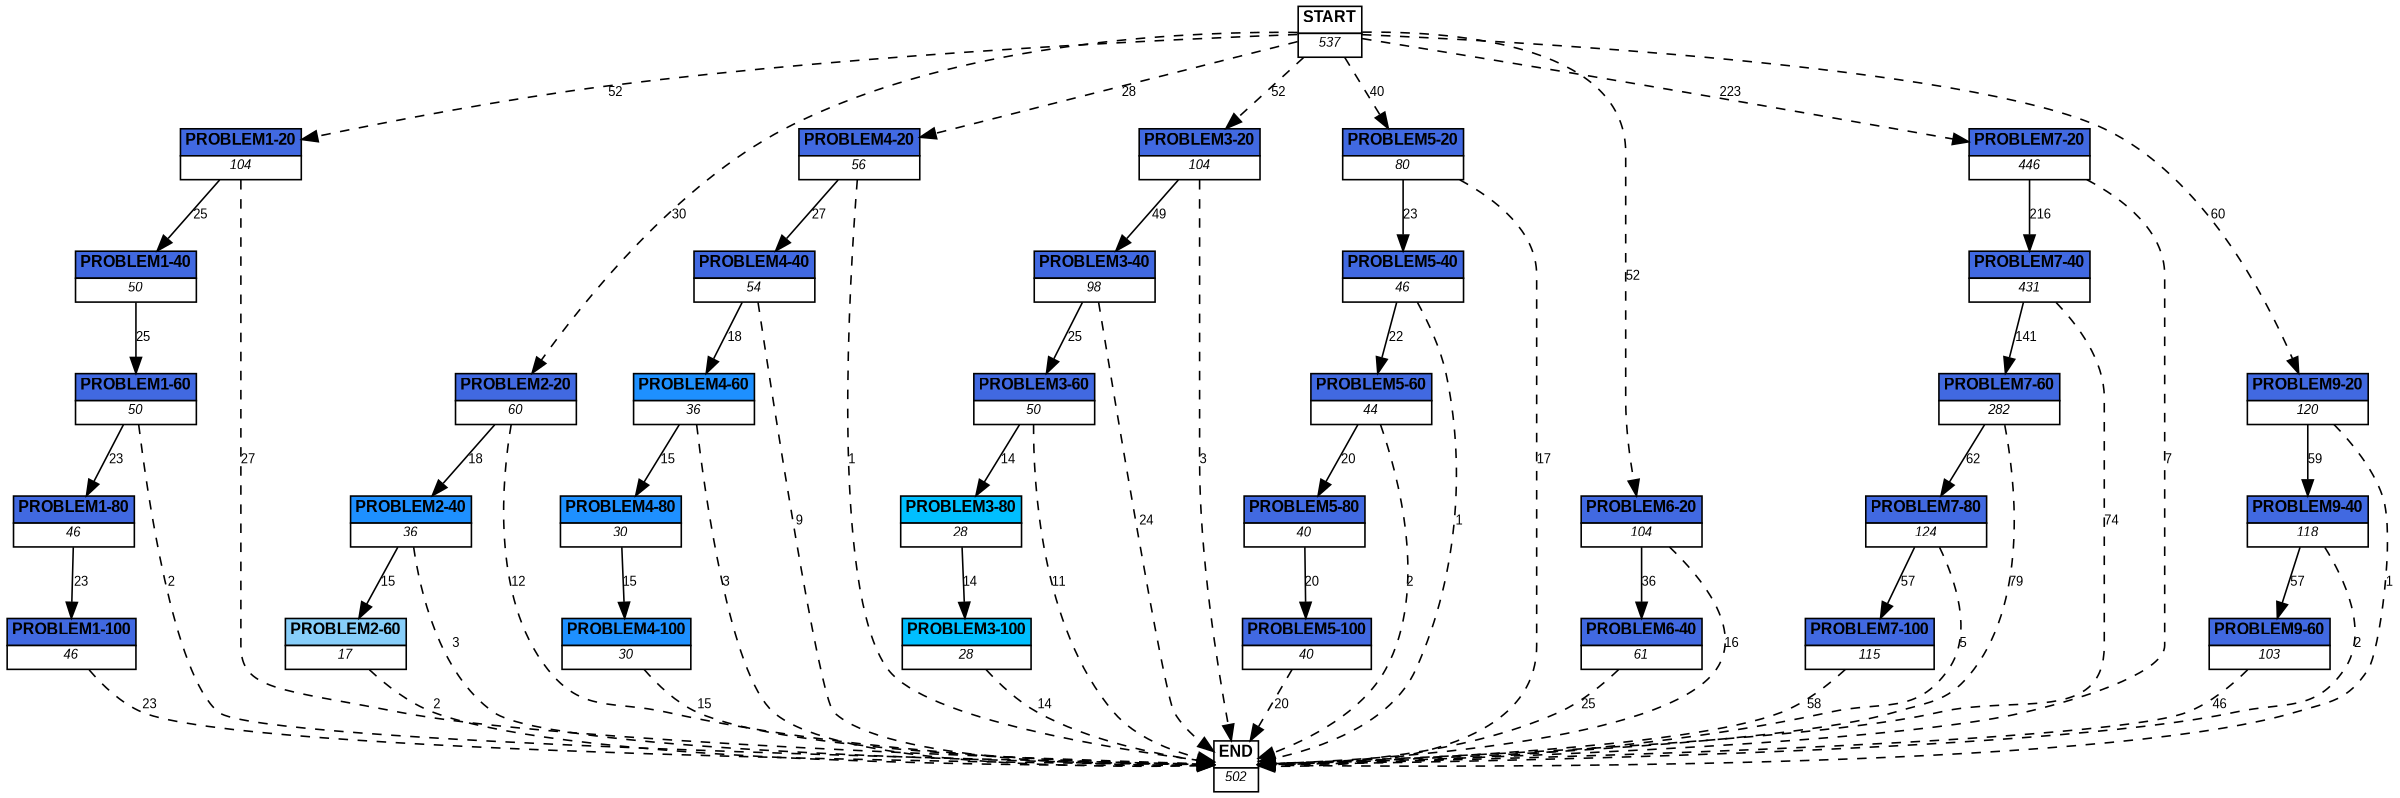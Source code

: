 digraph graphname {
	dpi = 150
	size="16,11!";
	margin = 0;
"PROBLEM1-20" [shape=plain, label=<<table border="0" cellborder="1" cellspacing="0"><tr><td bgcolor="royalblue"><FONT face="Arial" POINT-SIZE="10"><b>PROBLEM1-20</b></FONT></td></tr><tr><td bgcolor="white"><FONT face="Arial" POINT-SIZE="8"><i>104</i></FONT></td></tr></table>>]
"PROBLEM2-20" [shape=plain, label=<<table border="0" cellborder="1" cellspacing="0"><tr><td bgcolor="royalblue"><FONT face="Arial" POINT-SIZE="10"><b>PROBLEM2-20</b></FONT></td></tr><tr><td bgcolor="white"><FONT face="Arial" POINT-SIZE="8"><i>60</i></FONT></td></tr></table>>]
"PROBLEM4-20" [shape=plain, label=<<table border="0" cellborder="1" cellspacing="0"><tr><td bgcolor="royalblue"><FONT face="Arial" POINT-SIZE="10"><b>PROBLEM4-20</b></FONT></td></tr><tr><td bgcolor="white"><FONT face="Arial" POINT-SIZE="8"><i>56</i></FONT></td></tr></table>>]
"PROBLEM4-40" [shape=plain, label=<<table border="0" cellborder="1" cellspacing="0"><tr><td bgcolor="royalblue"><FONT face="Arial" POINT-SIZE="10"><b>PROBLEM4-40</b></FONT></td></tr><tr><td bgcolor="white"><FONT face="Arial" POINT-SIZE="8"><i>54</i></FONT></td></tr></table>>]
"PROBLEM4-60" [shape=plain, label=<<table border="0" cellborder="1" cellspacing="0"><tr><td bgcolor="dodgerblue"><FONT face="Arial" POINT-SIZE="10"><b>PROBLEM4-60</b></FONT></td></tr><tr><td bgcolor="white"><FONT face="Arial" POINT-SIZE="8"><i>36</i></FONT></td></tr></table>>]
"PROBLEM4-80" [shape=plain, label=<<table border="0" cellborder="1" cellspacing="0"><tr><td bgcolor="dodgerblue"><FONT face="Arial" POINT-SIZE="10"><b>PROBLEM4-80</b></FONT></td></tr><tr><td bgcolor="white"><FONT face="Arial" POINT-SIZE="8"><i>30</i></FONT></td></tr></table>>]
"PROBLEM4-100" [shape=plain, label=<<table border="0" cellborder="1" cellspacing="0"><tr><td bgcolor="dodgerblue"><FONT face="Arial" POINT-SIZE="10"><b>PROBLEM4-100</b></FONT></td></tr><tr><td bgcolor="white"><FONT face="Arial" POINT-SIZE="8"><i>30</i></FONT></td></tr></table>>]
"PROBLEM1-40" [shape=plain, label=<<table border="0" cellborder="1" cellspacing="0"><tr><td bgcolor="royalblue"><FONT face="Arial" POINT-SIZE="10"><b>PROBLEM1-40</b></FONT></td></tr><tr><td bgcolor="white"><FONT face="Arial" POINT-SIZE="8"><i>50</i></FONT></td></tr></table>>]
"PROBLEM1-60" [shape=plain, label=<<table border="0" cellborder="1" cellspacing="0"><tr><td bgcolor="royalblue"><FONT face="Arial" POINT-SIZE="10"><b>PROBLEM1-60</b></FONT></td></tr><tr><td bgcolor="white"><FONT face="Arial" POINT-SIZE="8"><i>50</i></FONT></td></tr></table>>]
"PROBLEM1-80" [shape=plain, label=<<table border="0" cellborder="1" cellspacing="0"><tr><td bgcolor="royalblue"><FONT face="Arial" POINT-SIZE="10"><b>PROBLEM1-80</b></FONT></td></tr><tr><td bgcolor="white"><FONT face="Arial" POINT-SIZE="8"><i>46</i></FONT></td></tr></table>>]
"PROBLEM1-100" [shape=plain, label=<<table border="0" cellborder="1" cellspacing="0"><tr><td bgcolor="royalblue"><FONT face="Arial" POINT-SIZE="10"><b>PROBLEM1-100</b></FONT></td></tr><tr><td bgcolor="white"><FONT face="Arial" POINT-SIZE="8"><i>46</i></FONT></td></tr></table>>]
"PROBLEM2-40" [shape=plain, label=<<table border="0" cellborder="1" cellspacing="0"><tr><td bgcolor="dodgerblue"><FONT face="Arial" POINT-SIZE="10"><b>PROBLEM2-40</b></FONT></td></tr><tr><td bgcolor="white"><FONT face="Arial" POINT-SIZE="8"><i>36</i></FONT></td></tr></table>>]
"PROBLEM2-60" [shape=plain, label=<<table border="0" cellborder="1" cellspacing="0"><tr><td bgcolor="lightskyblue"><FONT face="Arial" POINT-SIZE="10"><b>PROBLEM2-60</b></FONT></td></tr><tr><td bgcolor="white"><FONT face="Arial" POINT-SIZE="8"><i>17</i></FONT></td></tr></table>>]
"PROBLEM3-20" [shape=plain, label=<<table border="0" cellborder="1" cellspacing="0"><tr><td bgcolor="royalblue"><FONT face="Arial" POINT-SIZE="10"><b>PROBLEM3-20</b></FONT></td></tr><tr><td bgcolor="white"><FONT face="Arial" POINT-SIZE="8"><i>104</i></FONT></td></tr></table>>]
"PROBLEM3-40" [shape=plain, label=<<table border="0" cellborder="1" cellspacing="0"><tr><td bgcolor="royalblue"><FONT face="Arial" POINT-SIZE="10"><b>PROBLEM3-40</b></FONT></td></tr><tr><td bgcolor="white"><FONT face="Arial" POINT-SIZE="8"><i>98</i></FONT></td></tr></table>>]
"PROBLEM3-60" [shape=plain, label=<<table border="0" cellborder="1" cellspacing="0"><tr><td bgcolor="royalblue"><FONT face="Arial" POINT-SIZE="10"><b>PROBLEM3-60</b></FONT></td></tr><tr><td bgcolor="white"><FONT face="Arial" POINT-SIZE="8"><i>50</i></FONT></td></tr></table>>]
"PROBLEM3-80" [shape=plain, label=<<table border="0" cellborder="1" cellspacing="0"><tr><td bgcolor="deepskyblue"><FONT face="Arial" POINT-SIZE="10"><b>PROBLEM3-80</b></FONT></td></tr><tr><td bgcolor="white"><FONT face="Arial" POINT-SIZE="8"><i>28</i></FONT></td></tr></table>>]
"PROBLEM3-100" [shape=plain, label=<<table border="0" cellborder="1" cellspacing="0"><tr><td bgcolor="deepskyblue"><FONT face="Arial" POINT-SIZE="10"><b>PROBLEM3-100</b></FONT></td></tr><tr><td bgcolor="white"><FONT face="Arial" POINT-SIZE="8"><i>28</i></FONT></td></tr></table>>]
"PROBLEM5-20" [shape=plain, label=<<table border="0" cellborder="1" cellspacing="0"><tr><td bgcolor="royalblue"><FONT face="Arial" POINT-SIZE="10"><b>PROBLEM5-20</b></FONT></td></tr><tr><td bgcolor="white"><FONT face="Arial" POINT-SIZE="8"><i>80</i></FONT></td></tr></table>>]
"PROBLEM5-40" [shape=plain, label=<<table border="0" cellborder="1" cellspacing="0"><tr><td bgcolor="royalblue"><FONT face="Arial" POINT-SIZE="10"><b>PROBLEM5-40</b></FONT></td></tr><tr><td bgcolor="white"><FONT face="Arial" POINT-SIZE="8"><i>46</i></FONT></td></tr></table>>]
"PROBLEM5-60" [shape=plain, label=<<table border="0" cellborder="1" cellspacing="0"><tr><td bgcolor="royalblue"><FONT face="Arial" POINT-SIZE="10"><b>PROBLEM5-60</b></FONT></td></tr><tr><td bgcolor="white"><FONT face="Arial" POINT-SIZE="8"><i>44</i></FONT></td></tr></table>>]
"PROBLEM5-80" [shape=plain, label=<<table border="0" cellborder="1" cellspacing="0"><tr><td bgcolor="royalblue"><FONT face="Arial" POINT-SIZE="10"><b>PROBLEM5-80</b></FONT></td></tr><tr><td bgcolor="white"><FONT face="Arial" POINT-SIZE="8"><i>40</i></FONT></td></tr></table>>]
"PROBLEM5-100" [shape=plain, label=<<table border="0" cellborder="1" cellspacing="0"><tr><td bgcolor="royalblue"><FONT face="Arial" POINT-SIZE="10"><b>PROBLEM5-100</b></FONT></td></tr><tr><td bgcolor="white"><FONT face="Arial" POINT-SIZE="8"><i>40</i></FONT></td></tr></table>>]
"PROBLEM6-20" [shape=plain, label=<<table border="0" cellborder="1" cellspacing="0"><tr><td bgcolor="royalblue"><FONT face="Arial" POINT-SIZE="10"><b>PROBLEM6-20</b></FONT></td></tr><tr><td bgcolor="white"><FONT face="Arial" POINT-SIZE="8"><i>104</i></FONT></td></tr></table>>]
"PROBLEM6-40" [shape=plain, label=<<table border="0" cellborder="1" cellspacing="0"><tr><td bgcolor="royalblue"><FONT face="Arial" POINT-SIZE="10"><b>PROBLEM6-40</b></FONT></td></tr><tr><td bgcolor="white"><FONT face="Arial" POINT-SIZE="8"><i>61</i></FONT></td></tr></table>>]
"PROBLEM7-20" [shape=plain, label=<<table border="0" cellborder="1" cellspacing="0"><tr><td bgcolor="royalblue"><FONT face="Arial" POINT-SIZE="10"><b>PROBLEM7-20</b></FONT></td></tr><tr><td bgcolor="white"><FONT face="Arial" POINT-SIZE="8"><i>446</i></FONT></td></tr></table>>]
"PROBLEM7-40" [shape=plain, label=<<table border="0" cellborder="1" cellspacing="0"><tr><td bgcolor="royalblue"><FONT face="Arial" POINT-SIZE="10"><b>PROBLEM7-40</b></FONT></td></tr><tr><td bgcolor="white"><FONT face="Arial" POINT-SIZE="8"><i>431</i></FONT></td></tr></table>>]
"PROBLEM7-60" [shape=plain, label=<<table border="0" cellborder="1" cellspacing="0"><tr><td bgcolor="royalblue"><FONT face="Arial" POINT-SIZE="10"><b>PROBLEM7-60</b></FONT></td></tr><tr><td bgcolor="white"><FONT face="Arial" POINT-SIZE="8"><i>282</i></FONT></td></tr></table>>]
"PROBLEM9-20" [shape=plain, label=<<table border="0" cellborder="1" cellspacing="0"><tr><td bgcolor="royalblue"><FONT face="Arial" POINT-SIZE="10"><b>PROBLEM9-20</b></FONT></td></tr><tr><td bgcolor="white"><FONT face="Arial" POINT-SIZE="8"><i>120</i></FONT></td></tr></table>>]
"PROBLEM9-40" [shape=plain, label=<<table border="0" cellborder="1" cellspacing="0"><tr><td bgcolor="royalblue"><FONT face="Arial" POINT-SIZE="10"><b>PROBLEM9-40</b></FONT></td></tr><tr><td bgcolor="white"><FONT face="Arial" POINT-SIZE="8"><i>118</i></FONT></td></tr></table>>]
"PROBLEM9-60" [shape=plain, label=<<table border="0" cellborder="1" cellspacing="0"><tr><td bgcolor="royalblue"><FONT face="Arial" POINT-SIZE="10"><b>PROBLEM9-60</b></FONT></td></tr><tr><td bgcolor="white"><FONT face="Arial" POINT-SIZE="8"><i>103</i></FONT></td></tr></table>>]
"PROBLEM7-80" [shape=plain, label=<<table border="0" cellborder="1" cellspacing="0"><tr><td bgcolor="royalblue"><FONT face="Arial" POINT-SIZE="10"><b>PROBLEM7-80</b></FONT></td></tr><tr><td bgcolor="white"><FONT face="Arial" POINT-SIZE="8"><i>124</i></FONT></td></tr></table>>]
"PROBLEM7-100" [shape=plain, label=<<table border="0" cellborder="1" cellspacing="0"><tr><td bgcolor="royalblue"><FONT face="Arial" POINT-SIZE="10"><b>PROBLEM7-100</b></FONT></td></tr><tr><td bgcolor="white"><FONT face="Arial" POINT-SIZE="8"><i>115</i></FONT></td></tr></table>>]
"START" [shape=plain, label=<<table border="0" cellborder="1" cellspacing="0"><tr><td bgcolor="white"><FONT face="Arial" POINT-SIZE="10"><b>START</b></FONT></td></tr><tr><td bgcolor="white"><FONT face="Arial" POINT-SIZE="8"><i>537</i></FONT></td></tr></table>>]
"END" [shape=plain, label=<<table border="0" cellborder="1" cellspacing="0"><tr><td bgcolor="white"><FONT face="Arial" POINT-SIZE="10"><b>END</b></FONT></td></tr><tr><td bgcolor="white"><FONT face="Arial" POINT-SIZE="8"><i>502</i></FONT></td></tr></table>>]
"PROBLEM1-20" -> "PROBLEM1-40" [ label ="25" labelfloat=false fontname="Arial" fontsize=8]
"PROBLEM1-20" -> "END" [ style = dashed label ="27" labelfloat=false fontname="Arial" fontsize=8]
"PROBLEM2-20" -> "PROBLEM2-40" [ label ="18" labelfloat=false fontname="Arial" fontsize=8]
"PROBLEM2-20" -> "END" [ style = dashed label ="12" labelfloat=false fontname="Arial" fontsize=8]
"PROBLEM4-20" -> "PROBLEM4-40" [ label ="27" labelfloat=false fontname="Arial" fontsize=8]
"PROBLEM4-20" -> "END" [ style = dashed label ="1" labelfloat=false fontname="Arial" fontsize=8]
"PROBLEM4-40" -> "PROBLEM4-60" [ label ="18" labelfloat=false fontname="Arial" fontsize=8]
"PROBLEM4-40" -> "END" [ style = dashed label ="9" labelfloat=false fontname="Arial" fontsize=8]
"PROBLEM4-60" -> "PROBLEM4-80" [ label ="15" labelfloat=false fontname="Arial" fontsize=8]
"PROBLEM4-60" -> "END" [ style = dashed label ="3" labelfloat=false fontname="Arial" fontsize=8]
"PROBLEM4-80" -> "PROBLEM4-100" [ label ="15" labelfloat=false fontname="Arial" fontsize=8]
"PROBLEM4-100" -> "END" [ style = dashed label ="15" labelfloat=false fontname="Arial" fontsize=8]
"PROBLEM1-40" -> "PROBLEM1-60" [ label ="25" labelfloat=false fontname="Arial" fontsize=8]
"PROBLEM1-60" -> "PROBLEM1-80" [ label ="23" labelfloat=false fontname="Arial" fontsize=8]
"PROBLEM1-60" -> "END" [ style = dashed label ="2" labelfloat=false fontname="Arial" fontsize=8]
"PROBLEM1-80" -> "PROBLEM1-100" [ label ="23" labelfloat=false fontname="Arial" fontsize=8]
"PROBLEM1-100" -> "END" [ style = dashed label ="23" labelfloat=false fontname="Arial" fontsize=8]
"PROBLEM2-40" -> "PROBLEM2-60" [ label ="15" labelfloat=false fontname="Arial" fontsize=8]
"PROBLEM2-40" -> "END" [ style = dashed label ="3" labelfloat=false fontname="Arial" fontsize=8]
"PROBLEM2-60" -> "END" [ style = dashed label ="2" labelfloat=false fontname="Arial" fontsize=8]
"PROBLEM3-20" -> "PROBLEM3-40" [ label ="49" labelfloat=false fontname="Arial" fontsize=8]
"PROBLEM3-20" -> "END" [ style = dashed label ="3" labelfloat=false fontname="Arial" fontsize=8]
"PROBLEM3-40" -> "PROBLEM3-60" [ label ="25" labelfloat=false fontname="Arial" fontsize=8]
"PROBLEM3-40" -> "END" [ style = dashed label ="24" labelfloat=false fontname="Arial" fontsize=8]
"PROBLEM3-60" -> "PROBLEM3-80" [ label ="14" labelfloat=false fontname="Arial" fontsize=8]
"PROBLEM3-60" -> "END" [ style = dashed label ="11" labelfloat=false fontname="Arial" fontsize=8]
"PROBLEM3-80" -> "PROBLEM3-100" [ label ="14" labelfloat=false fontname="Arial" fontsize=8]
"PROBLEM3-100" -> "END" [ style = dashed label ="14" labelfloat=false fontname="Arial" fontsize=8]
"PROBLEM5-20" -> "PROBLEM5-40" [ label ="23" labelfloat=false fontname="Arial" fontsize=8]
"PROBLEM5-20" -> "END" [ style = dashed label ="17" labelfloat=false fontname="Arial" fontsize=8]
"PROBLEM5-40" -> "PROBLEM5-60" [ label ="22" labelfloat=false fontname="Arial" fontsize=8]
"PROBLEM5-40" -> "END" [ style = dashed label ="1" labelfloat=false fontname="Arial" fontsize=8]
"PROBLEM5-60" -> "PROBLEM5-80" [ label ="20" labelfloat=false fontname="Arial" fontsize=8]
"PROBLEM5-60" -> "END" [ style = dashed label ="2" labelfloat=false fontname="Arial" fontsize=8]
"PROBLEM5-80" -> "PROBLEM5-100" [ label ="20" labelfloat=false fontname="Arial" fontsize=8]
"PROBLEM5-100" -> "END" [ style = dashed label ="20" labelfloat=false fontname="Arial" fontsize=8]
"PROBLEM6-20" -> "PROBLEM6-40" [ label ="36" labelfloat=false fontname="Arial" fontsize=8]
"PROBLEM6-20" -> "END" [ style = dashed label ="16" labelfloat=false fontname="Arial" fontsize=8]
"PROBLEM6-40" -> "END" [ style = dashed label ="25" labelfloat=false fontname="Arial" fontsize=8]
"PROBLEM7-20" -> "PROBLEM7-40" [ label ="216" labelfloat=false fontname="Arial" fontsize=8]
"PROBLEM7-20" -> "END" [ style = dashed label ="7" labelfloat=false fontname="Arial" fontsize=8]
"PROBLEM7-40" -> "PROBLEM7-60" [ label ="141" labelfloat=false fontname="Arial" fontsize=8]
"PROBLEM7-40" -> "END" [ style = dashed label ="74" labelfloat=false fontname="Arial" fontsize=8]
"PROBLEM7-60" -> "PROBLEM7-80" [ label ="62" labelfloat=false fontname="Arial" fontsize=8]
"PROBLEM7-60" -> "END" [ style = dashed label ="79" labelfloat=false fontname="Arial" fontsize=8]
"PROBLEM9-20" -> "PROBLEM9-40" [ label ="59" labelfloat=false fontname="Arial" fontsize=8]
"PROBLEM9-20" -> "END" [ style = dashed label ="1" labelfloat=false fontname="Arial" fontsize=8]
"PROBLEM9-40" -> "PROBLEM9-60" [ label ="57" labelfloat=false fontname="Arial" fontsize=8]
"PROBLEM9-40" -> "END" [ style = dashed label ="2" labelfloat=false fontname="Arial" fontsize=8]
"PROBLEM9-60" -> "END" [ style = dashed label ="46" labelfloat=false fontname="Arial" fontsize=8]
"PROBLEM7-80" -> "PROBLEM7-100" [ label ="57" labelfloat=false fontname="Arial" fontsize=8]
"PROBLEM7-80" -> "END" [ style = dashed label ="5" labelfloat=false fontname="Arial" fontsize=8]
"PROBLEM7-100" -> "END" [ style = dashed label ="58" labelfloat=false fontname="Arial" fontsize=8]
"START" -> "PROBLEM1-20" [ style = dashed label ="52" labelfloat=false fontname="Arial" fontsize=8]
"START" -> "PROBLEM2-20" [ style = dashed label ="30" labelfloat=false fontname="Arial" fontsize=8]
"START" -> "PROBLEM4-20" [ style = dashed label ="28" labelfloat=false fontname="Arial" fontsize=8]
"START" -> "PROBLEM3-20" [ style = dashed label ="52" labelfloat=false fontname="Arial" fontsize=8]
"START" -> "PROBLEM5-20" [ style = dashed label ="40" labelfloat=false fontname="Arial" fontsize=8]
"START" -> "PROBLEM6-20" [ style = dashed label ="52" labelfloat=false fontname="Arial" fontsize=8]
"START" -> "PROBLEM7-20" [ style = dashed label ="223" labelfloat=false fontname="Arial" fontsize=8]
"START" -> "PROBLEM9-20" [ style = dashed label ="60" labelfloat=false fontname="Arial" fontsize=8]
}